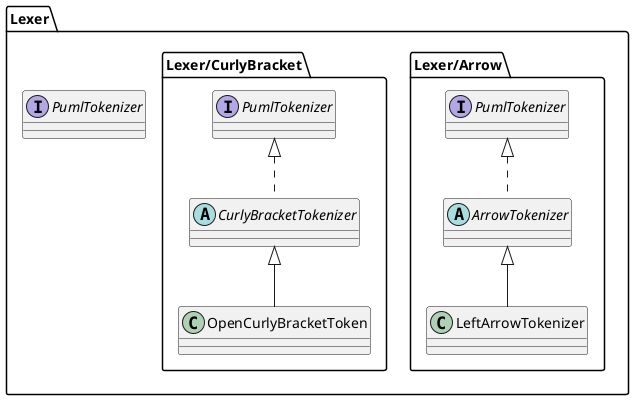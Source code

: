 @startuml
package Lexer {
    interface PumlTokenizer
    package Lexer/Arrow {
        abstract class ArrowTokenizer implements PumlTokenizer
        class LeftArrowTokenizer extends ArrowTokenizer
    }
    package Lexer/CurlyBracket {
        abstract class CurlyBracketTokenizer implements PumlTokenizer
        class OpenCurlyBracketToken extends CurlyBracketTokenizer
    }
}
@enduml